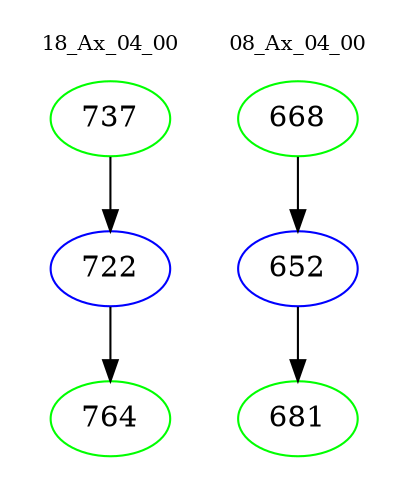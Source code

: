 digraph{
subgraph cluster_0 {
color = white
label = "18_Ax_04_00";
fontsize=10;
T0_737 [label="737", color="green"]
T0_737 -> T0_722 [color="black"]
T0_722 [label="722", color="blue"]
T0_722 -> T0_764 [color="black"]
T0_764 [label="764", color="green"]
}
subgraph cluster_1 {
color = white
label = "08_Ax_04_00";
fontsize=10;
T1_668 [label="668", color="green"]
T1_668 -> T1_652 [color="black"]
T1_652 [label="652", color="blue"]
T1_652 -> T1_681 [color="black"]
T1_681 [label="681", color="green"]
}
}
